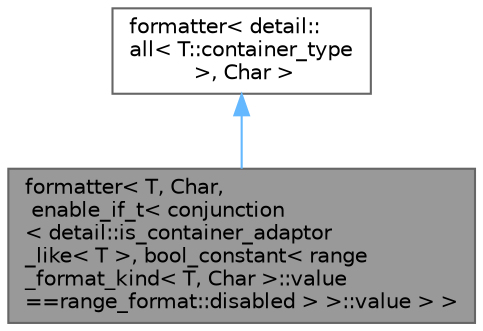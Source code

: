 digraph "formatter&lt; T, Char, enable_if_t&lt; conjunction&lt; detail::is_container_adaptor_like&lt; T &gt;, bool_constant&lt; range_format_kind&lt; T, Char &gt;::value==range_format::disabled &gt; &gt;::value &gt; &gt;"
{
 // LATEX_PDF_SIZE
  bgcolor="transparent";
  edge [fontname=Helvetica,fontsize=10,labelfontname=Helvetica,labelfontsize=10];
  node [fontname=Helvetica,fontsize=10,shape=box,height=0.2,width=0.4];
  Node1 [id="Node000001",label="formatter\< T, Char,\l enable_if_t\< conjunction\l\< detail::is_container_adaptor\l_like\< T \>, bool_constant\< range\l_format_kind\< T, Char \>::value\l==range_format::disabled \> \>::value \> \>",height=0.2,width=0.4,color="gray40", fillcolor="grey60", style="filled", fontcolor="black",tooltip=" "];
  Node2 -> Node1 [id="edge1_Node000001_Node000002",dir="back",color="steelblue1",style="solid",tooltip=" "];
  Node2 [id="Node000002",label="formatter\< detail::\lall\< T::container_type\l \>, Char \>",height=0.2,width=0.4,color="gray40", fillcolor="white", style="filled",URL="$structformatter.html",tooltip=" "];
}
